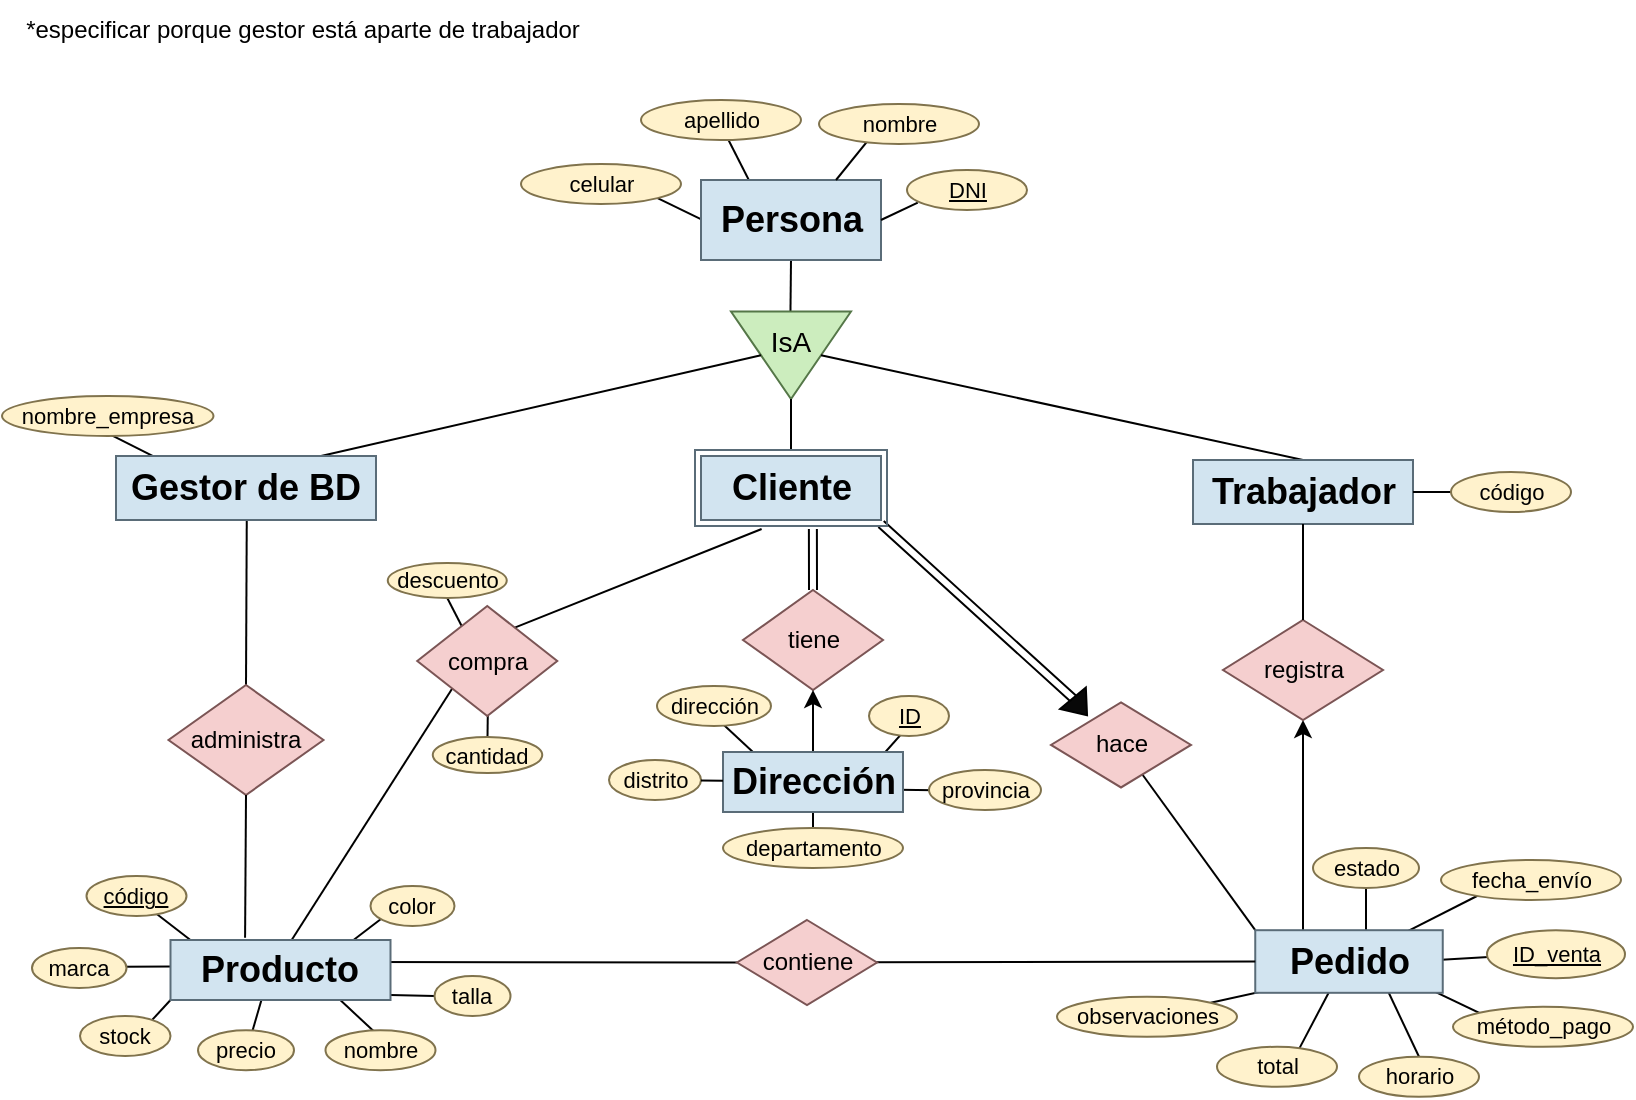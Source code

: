 <mxfile version="24.7.17">
  <diagram id="R2lEEEUBdFMjLlhIrx00" name="Page-1">
    <mxGraphModel dx="1120" dy="931" grid="0" gridSize="10" guides="1" tooltips="1" connect="1" arrows="1" fold="1" page="1" pageScale="1" pageWidth="850" pageHeight="1100" math="0" shadow="0" extFonts="Permanent Marker^https://fonts.googleapis.com/css?family=Permanent+Marker">
      <root>
        <mxCell id="0" />
        <mxCell id="1" parent="0" />
        <mxCell id="55ezojVvOQlJSLOhFWwa-83" value="" style="endArrow=classic;html=1;rounded=0;entryX=0.5;entryY=1;entryDx=0;entryDy=0;" edge="1" parent="1" target="ELXSJOn3E0flHP4w-PMO-49">
          <mxGeometry width="50" height="50" relative="1" as="geometry">
            <mxPoint x="678.5" y="575" as="sourcePoint" />
            <mxPoint x="527.5" y="480" as="targetPoint" />
          </mxGeometry>
        </mxCell>
        <mxCell id="ELXSJOn3E0flHP4w-PMO-66" value="" style="endArrow=none;html=1;rounded=0;entryX=0.482;entryY=0.883;entryDx=0;entryDy=0;exitX=0.173;exitY=0.063;exitDx=0;exitDy=0;entryPerimeter=0;exitPerimeter=0;" parent="1" source="ELXSJOn3E0flHP4w-PMO-39" target="ELXSJOn3E0flHP4w-PMO-65" edge="1">
          <mxGeometry width="50" height="50" relative="1" as="geometry">
            <mxPoint x="35" y="363" as="sourcePoint" />
            <mxPoint x="-120" y="226" as="targetPoint" />
          </mxGeometry>
        </mxCell>
        <mxCell id="ELXSJOn3E0flHP4w-PMO-46" value="" style="endArrow=none;html=1;rounded=0;exitX=0.5;exitY=0;exitDx=0;exitDy=0;entryX=0.503;entryY=0.927;entryDx=0;entryDy=0;entryPerimeter=0;" parent="1" source="ELXSJOn3E0flHP4w-PMO-47" target="ELXSJOn3E0flHP4w-PMO-39" edge="1">
          <mxGeometry width="50" height="50" relative="1" as="geometry">
            <mxPoint x="255" y="473" as="sourcePoint" />
            <mxPoint x="250" y="403" as="targetPoint" />
          </mxGeometry>
        </mxCell>
        <mxCell id="55ezojVvOQlJSLOhFWwa-85" value="" style="endArrow=none;html=1;rounded=0;exitX=0.395;exitY=0.978;exitDx=0;exitDy=0;entryX=0.669;entryY=0.14;entryDx=0;entryDy=0;exitPerimeter=0;entryPerimeter=0;" edge="1" parent="1" source="ELXSJOn3E0flHP4w-PMO-58" target="55ezojVvOQlJSLOhFWwa-84">
          <mxGeometry width="50" height="50" relative="1" as="geometry">
            <mxPoint x="730.5" y="615.4" as="sourcePoint" />
            <mxPoint x="735.5" y="637.4" as="targetPoint" />
          </mxGeometry>
        </mxCell>
        <mxCell id="55ezojVvOQlJSLOhFWwa-69" value="" style="endArrow=none;html=1;rounded=0;exitX=0.439;exitY=0.027;exitDx=0;exitDy=0;entryX=0.745;entryY=0.91;entryDx=0;entryDy=0;entryPerimeter=0;exitPerimeter=0;" edge="1" parent="1" source="55ezojVvOQlJSLOhFWwa-61" target="ELXSJOn3E0flHP4w-PMO-53">
          <mxGeometry width="50" height="50" relative="1" as="geometry">
            <mxPoint x="146.25" y="641" as="sourcePoint" />
            <mxPoint x="150.25" y="620" as="targetPoint" />
          </mxGeometry>
        </mxCell>
        <mxCell id="55ezojVvOQlJSLOhFWwa-68" value="" style="endArrow=none;html=1;rounded=0;exitX=0.551;exitY=0.15;exitDx=0;exitDy=0;entryX=0.414;entryY=0.993;entryDx=0;entryDy=0;entryPerimeter=0;exitPerimeter=0;" edge="1" parent="1" source="55ezojVvOQlJSLOhFWwa-62" target="ELXSJOn3E0flHP4w-PMO-53">
          <mxGeometry width="50" height="50" relative="1" as="geometry">
            <mxPoint x="107.25" y="632" as="sourcePoint" />
            <mxPoint x="125.25" y="616" as="targetPoint" />
          </mxGeometry>
        </mxCell>
        <mxCell id="55ezojVvOQlJSLOhFWwa-70" value="" style="endArrow=none;html=1;rounded=0;exitX=0;exitY=0.5;exitDx=0;exitDy=0;entryX=0.898;entryY=0.908;entryDx=0;entryDy=0;entryPerimeter=0;" edge="1" parent="1" source="55ezojVvOQlJSLOhFWwa-60" target="ELXSJOn3E0flHP4w-PMO-53">
          <mxGeometry width="50" height="50" relative="1" as="geometry">
            <mxPoint x="206.25" y="645" as="sourcePoint" />
            <mxPoint x="190.25" y="619" as="targetPoint" />
          </mxGeometry>
        </mxCell>
        <mxCell id="55ezojVvOQlJSLOhFWwa-67" value="" style="endArrow=none;html=1;rounded=0;exitX=0.772;exitY=0.161;exitDx=0;exitDy=0;entryX=0;entryY=1;entryDx=0;entryDy=0;exitPerimeter=0;" edge="1" parent="1" source="55ezojVvOQlJSLOhFWwa-63" target="ELXSJOn3E0flHP4w-PMO-53">
          <mxGeometry width="50" height="50" relative="1" as="geometry">
            <mxPoint x="98.25" y="601" as="sourcePoint" />
            <mxPoint x="123.25" y="603" as="targetPoint" />
          </mxGeometry>
        </mxCell>
        <mxCell id="55ezojVvOQlJSLOhFWwa-66" value="" style="endArrow=none;html=1;rounded=0;exitX=0.953;exitY=0.471;exitDx=0;exitDy=0;entryX=0.008;entryY=0.44;entryDx=0;entryDy=0;exitPerimeter=0;entryPerimeter=0;" edge="1" parent="1" source="55ezojVvOQlJSLOhFWwa-64" target="ELXSJOn3E0flHP4w-PMO-53">
          <mxGeometry width="50" height="50" relative="1" as="geometry">
            <mxPoint x="120.25" y="577" as="sourcePoint" />
            <mxPoint x="132.25" y="590" as="targetPoint" />
          </mxGeometry>
        </mxCell>
        <mxCell id="55ezojVvOQlJSLOhFWwa-65" value="" style="endArrow=none;html=1;rounded=0;exitX=0.683;exitY=0.912;exitDx=0;exitDy=0;entryX=0.095;entryY=0.012;entryDx=0;entryDy=0;exitPerimeter=0;entryPerimeter=0;" edge="1" parent="1" source="55ezojVvOQlJSLOhFWwa-58" target="ELXSJOn3E0flHP4w-PMO-53">
          <mxGeometry width="50" height="50" relative="1" as="geometry">
            <mxPoint x="223.25" y="492" as="sourcePoint" />
            <mxPoint x="250.25" y="492" as="targetPoint" />
          </mxGeometry>
        </mxCell>
        <mxCell id="55ezojVvOQlJSLOhFWwa-71" value="" style="endArrow=none;html=1;rounded=0;exitX=0.171;exitY=0.751;exitDx=0;exitDy=0;entryX=0.826;entryY=0.016;entryDx=0;entryDy=0;exitPerimeter=0;entryPerimeter=0;" edge="1" parent="1" source="55ezojVvOQlJSLOhFWwa-59" target="ELXSJOn3E0flHP4w-PMO-53">
          <mxGeometry width="50" height="50" relative="1" as="geometry">
            <mxPoint x="248.25" y="630" as="sourcePoint" />
            <mxPoint x="221.25" y="617" as="targetPoint" />
          </mxGeometry>
        </mxCell>
        <mxCell id="55ezojVvOQlJSLOhFWwa-22" value="" style="endArrow=none;html=1;rounded=0;entryX=0;entryY=0.5;entryDx=0;entryDy=0;exitX=0.909;exitY=0.367;exitDx=0;exitDy=0;exitPerimeter=0;" edge="1" parent="1" source="ELXSJOn3E0flHP4w-PMO-53" target="55ezojVvOQlJSLOhFWwa-21">
          <mxGeometry width="50" height="50" relative="1" as="geometry">
            <mxPoint x="257.5" y="632" as="sourcePoint" />
            <mxPoint x="380.5" y="634" as="targetPoint" />
          </mxGeometry>
        </mxCell>
        <mxCell id="55ezojVvOQlJSLOhFWwa-9" value="" style="endArrow=none;html=1;rounded=0;exitX=0.777;exitY=0.071;exitDx=0;exitDy=0;entryX=0.222;entryY=0.85;entryDx=0;entryDy=0;entryPerimeter=0;exitPerimeter=0;" edge="1" parent="1" source="ELXSJOn3E0flHP4w-PMO-58" target="55ezojVvOQlJSLOhFWwa-57">
          <mxGeometry width="50" height="50" relative="1" as="geometry">
            <mxPoint x="781.5" y="634.0" as="sourcePoint" />
            <mxPoint x="765.52" y="546.52" as="targetPoint" />
          </mxGeometry>
        </mxCell>
        <mxCell id="55ezojVvOQlJSLOhFWwa-19" value="" style="endArrow=none;html=1;rounded=0;exitX=0.971;exitY=0.476;exitDx=0;exitDy=0;exitPerimeter=0;entryX=0.043;entryY=0.552;entryDx=0;entryDy=0;entryPerimeter=0;" edge="1" parent="1" source="ELXSJOn3E0flHP4w-PMO-58" target="55ezojVvOQlJSLOhFWwa-18">
          <mxGeometry width="50" height="50" relative="1" as="geometry">
            <mxPoint x="744.5" y="642.0" as="sourcePoint" />
            <mxPoint x="771.5" y="654.0" as="targetPoint" />
          </mxGeometry>
        </mxCell>
        <mxCell id="55ezojVvOQlJSLOhFWwa-15" value="" style="endArrow=none;html=1;rounded=0;entryX=0;entryY=0;entryDx=0;entryDy=0;" edge="1" parent="1" source="ELXSJOn3E0flHP4w-PMO-50" target="ELXSJOn3E0flHP4w-PMO-58">
          <mxGeometry width="50" height="50" relative="1" as="geometry">
            <mxPoint x="737.5" y="483" as="sourcePoint" />
            <mxPoint x="667.5" y="610" as="targetPoint" />
          </mxGeometry>
        </mxCell>
        <mxCell id="55ezojVvOQlJSLOhFWwa-12" value="" style="endArrow=none;html=1;rounded=0;exitX=0.907;exitY=0.91;exitDx=0;exitDy=0;entryX=0.196;entryY=0.26;entryDx=0;entryDy=0;entryPerimeter=0;exitPerimeter=0;" edge="1" parent="1" source="ELXSJOn3E0flHP4w-PMO-58" target="55ezojVvOQlJSLOhFWwa-11">
          <mxGeometry width="50" height="50" relative="1" as="geometry">
            <mxPoint x="743.5" y="634.0" as="sourcePoint" />
            <mxPoint x="765.5" y="647.0" as="targetPoint" />
          </mxGeometry>
        </mxCell>
        <mxCell id="55ezojVvOQlJSLOhFWwa-48" value="" style="endArrow=none;html=1;rounded=0;entryX=0.101;entryY=0.936;entryDx=0;entryDy=0;exitX=1;exitY=0;exitDx=0;exitDy=0;entryPerimeter=0;" edge="1" parent="1" source="55ezojVvOQlJSLOhFWwa-45" target="ELXSJOn3E0flHP4w-PMO-58">
          <mxGeometry width="50" height="50" relative="1" as="geometry">
            <mxPoint x="721.5" y="642.0" as="sourcePoint" />
            <mxPoint x="661.5" y="604.0" as="targetPoint" />
          </mxGeometry>
        </mxCell>
        <mxCell id="55ezojVvOQlJSLOhFWwa-47" value="" style="endArrow=none;html=1;rounded=0;exitX=0.707;exitY=0.967;exitDx=0;exitDy=0;entryX=0.5;entryY=0;entryDx=0;entryDy=0;exitPerimeter=0;" edge="1" parent="1" source="ELXSJOn3E0flHP4w-PMO-58" target="55ezojVvOQlJSLOhFWwa-56">
          <mxGeometry width="50" height="50" relative="1" as="geometry">
            <mxPoint x="674.5" y="610.0" as="sourcePoint" />
            <mxPoint x="716.21" y="626.04" as="targetPoint" />
          </mxGeometry>
        </mxCell>
        <mxCell id="55ezojVvOQlJSLOhFWwa-17" value="" style="endArrow=none;html=1;rounded=0;exitX=0.5;exitY=0;exitDx=0;exitDy=0;entryX=0.5;entryY=1;entryDx=0;entryDy=0;" edge="1" parent="1" target="55ezojVvOQlJSLOhFWwa-16">
          <mxGeometry width="50" height="50" relative="1" as="geometry">
            <mxPoint x="710" y="575.098" as="sourcePoint" />
            <mxPoint x="705" y="554.0" as="targetPoint" />
          </mxGeometry>
        </mxCell>
        <mxCell id="55ezojVvOQlJSLOhFWwa-43" value="" style="endArrow=none;html=1;rounded=0;exitX=0.211;exitY=0.126;exitDx=0;exitDy=0;exitPerimeter=0;entryX=0.575;entryY=0.943;entryDx=0;entryDy=0;entryPerimeter=0;" edge="1" parent="1" source="ELXSJOn3E0flHP4w-PMO-56" target="55ezojVvOQlJSLOhFWwa-36">
          <mxGeometry width="50" height="50" relative="1" as="geometry">
            <mxPoint x="398.5" y="532" as="sourcePoint" />
            <mxPoint x="362.5" y="539" as="targetPoint" />
          </mxGeometry>
        </mxCell>
        <mxCell id="55ezojVvOQlJSLOhFWwa-39" value="" style="endArrow=none;html=1;rounded=0;entryX=0.5;entryY=0;entryDx=0;entryDy=0;exitX=0.5;exitY=1;exitDx=0;exitDy=0;" edge="1" parent="1" source="ELXSJOn3E0flHP4w-PMO-56" target="55ezojVvOQlJSLOhFWwa-33">
          <mxGeometry width="50" height="50" relative="1" as="geometry">
            <mxPoint x="485.5" y="529" as="sourcePoint" />
            <mxPoint x="517.5" y="529" as="targetPoint" />
          </mxGeometry>
        </mxCell>
        <mxCell id="55ezojVvOQlJSLOhFWwa-38" value="" style="endArrow=none;html=1;rounded=0;entryX=0.448;entryY=0.852;entryDx=0;entryDy=0;exitX=0.881;exitY=0.071;exitDx=0;exitDy=0;exitPerimeter=0;entryPerimeter=0;" edge="1" parent="1" source="ELXSJOn3E0flHP4w-PMO-56" target="55ezojVvOQlJSLOhFWwa-31">
          <mxGeometry width="50" height="50" relative="1" as="geometry">
            <mxPoint x="485.5" y="529" as="sourcePoint" />
            <mxPoint x="517.5" y="536" as="targetPoint" />
          </mxGeometry>
        </mxCell>
        <mxCell id="55ezojVvOQlJSLOhFWwa-37" value="" style="endArrow=none;html=1;rounded=0;entryX=0.057;entryY=0.505;entryDx=0;entryDy=0;exitX=0.975;exitY=0.63;exitDx=0;exitDy=0;exitPerimeter=0;entryPerimeter=0;" edge="1" parent="1" source="ELXSJOn3E0flHP4w-PMO-56" target="55ezojVvOQlJSLOhFWwa-34">
          <mxGeometry width="50" height="50" relative="1" as="geometry">
            <mxPoint x="616.5" y="490" as="sourcePoint" />
            <mxPoint x="705.5" y="617" as="targetPoint" />
          </mxGeometry>
        </mxCell>
        <mxCell id="55ezojVvOQlJSLOhFWwa-2" value="" style="endArrow=none;html=1;rounded=0;exitX=0.5;exitY=0;exitDx=0;exitDy=0;entryX=0.504;entryY=0.962;entryDx=0;entryDy=0;entryPerimeter=0;" edge="1" parent="1" source="55ezojVvOQlJSLOhFWwa-1" target="ELXSJOn3E0flHP4w-PMO-48">
          <mxGeometry width="50" height="50" relative="1" as="geometry">
            <mxPoint x="327.63" y="421.5" as="sourcePoint" />
            <mxPoint x="347.63" y="441.5" as="targetPoint" />
          </mxGeometry>
        </mxCell>
        <mxCell id="ELXSJOn3E0flHP4w-PMO-84" value="" style="endArrow=none;html=1;rounded=0;exitX=0.333;exitY=0.22;exitDx=0;exitDy=0;entryX=0.5;entryY=1;entryDx=0;entryDy=0;exitPerimeter=0;" parent="1" source="ELXSJOn3E0flHP4w-PMO-48" target="ELXSJOn3E0flHP4w-PMO-82" edge="1">
          <mxGeometry width="50" height="50" relative="1" as="geometry">
            <mxPoint x="334.63" y="361.5" as="sourcePoint" />
            <mxPoint x="311.63" y="350.5" as="targetPoint" />
          </mxGeometry>
        </mxCell>
        <mxCell id="ELXSJOn3E0flHP4w-PMO-70" value="" style="shape=link;html=1;rounded=0;exitX=0.614;exitY=1.04;exitDx=0;exitDy=0;entryX=0.5;entryY=0;entryDx=0;entryDy=0;exitPerimeter=0;" parent="1" source="ELXSJOn3E0flHP4w-PMO-45" target="ELXSJOn3E0flHP4w-PMO-52" edge="1">
          <mxGeometry width="100" relative="1" as="geometry">
            <mxPoint x="407.5" y="520" as="sourcePoint" />
            <mxPoint x="507.5" y="520" as="targetPoint" />
          </mxGeometry>
        </mxCell>
        <mxCell id="ELXSJOn3E0flHP4w-PMO-69" value="" style="endArrow=none;html=1;rounded=0;exitX=0.683;exitY=0.203;exitDx=0;exitDy=0;entryX=0.347;entryY=1.04;entryDx=0;entryDy=0;exitPerimeter=0;entryPerimeter=0;" parent="1" source="ELXSJOn3E0flHP4w-PMO-48" target="ELXSJOn3E0flHP4w-PMO-45" edge="1">
          <mxGeometry width="50" height="50" relative="1" as="geometry">
            <mxPoint x="347.5" y="479" as="sourcePoint" />
            <mxPoint x="451.5" y="420" as="targetPoint" />
          </mxGeometry>
        </mxCell>
        <mxCell id="ELXSJOn3E0flHP4w-PMO-68" value="" style="endArrow=none;html=1;rounded=0;exitX=0.545;exitY=0.033;exitDx=0;exitDy=0;entryX=0;entryY=1;entryDx=0;entryDy=0;exitPerimeter=0;" parent="1" source="ELXSJOn3E0flHP4w-PMO-53" target="ELXSJOn3E0flHP4w-PMO-48" edge="1">
          <mxGeometry width="50" height="50" relative="1" as="geometry">
            <mxPoint x="427.5" y="560" as="sourcePoint" />
            <mxPoint x="477.5" y="510" as="targetPoint" />
          </mxGeometry>
        </mxCell>
        <mxCell id="ELXSJOn3E0flHP4w-PMO-22" value="" style="endArrow=none;html=1;rounded=0;exitX=0.057;exitY=0.505;exitDx=0;exitDy=0;exitPerimeter=0;entryX=0.5;entryY=1;entryDx=0;entryDy=0;" parent="1" source="ELXSJOn3E0flHP4w-PMO-31" target="ELXSJOn3E0flHP4w-PMO-2" edge="1">
          <mxGeometry width="50" height="50" relative="1" as="geometry">
            <mxPoint x="422.5" y="264" as="sourcePoint" />
            <mxPoint x="422.5" y="237" as="targetPoint" />
          </mxGeometry>
        </mxCell>
        <mxCell id="ELXSJOn3E0flHP4w-PMO-15" value="" style="endArrow=none;html=1;rounded=0;exitX=0.019;exitY=0.512;exitDx=0;exitDy=0;exitPerimeter=0;entryX=1;entryY=1;entryDx=0;entryDy=0;" parent="1" source="ELXSJOn3E0flHP4w-PMO-2" target="ELXSJOn3E0flHP4w-PMO-12" edge="1">
          <mxGeometry width="50" height="50" relative="1" as="geometry">
            <mxPoint x="377.5" y="217" as="sourcePoint" />
            <mxPoint x="347.5" y="205" as="targetPoint" />
          </mxGeometry>
        </mxCell>
        <mxCell id="ELXSJOn3E0flHP4w-PMO-14" value="" style="endArrow=none;html=1;rounded=0;entryX=0.538;entryY=0.932;entryDx=0;entryDy=0;entryPerimeter=0;exitX=0.27;exitY=0.018;exitDx=0;exitDy=0;exitPerimeter=0;" parent="1" source="ELXSJOn3E0flHP4w-PMO-2" target="ELXSJOn3E0flHP4w-PMO-11" edge="1">
          <mxGeometry width="50" height="50" relative="1" as="geometry">
            <mxPoint x="395.5" y="202" as="sourcePoint" />
            <mxPoint x="385.5" y="172" as="targetPoint" />
          </mxGeometry>
        </mxCell>
        <mxCell id="ELXSJOn3E0flHP4w-PMO-2" value="&lt;font style=&quot;font-size: 18px;&quot;&gt;&lt;b&gt;Persona&lt;/b&gt;&lt;/font&gt;" style="rounded=0;whiteSpace=wrap;html=1;fillColor=#d2e4f0;strokeColor=#5a6c78;shadow=0;" parent="1" vertex="1">
          <mxGeometry x="377.5" y="200" width="90" height="40" as="geometry" />
        </mxCell>
        <mxCell id="ELXSJOn3E0flHP4w-PMO-8" value="" style="endArrow=none;html=1;rounded=0;exitX=1;exitY=0.5;exitDx=0;exitDy=0;entryX=0.09;entryY=0.814;entryDx=0;entryDy=0;entryPerimeter=0;" parent="1" source="ELXSJOn3E0flHP4w-PMO-2" target="ELXSJOn3E0flHP4w-PMO-9" edge="1">
          <mxGeometry width="50" height="50" relative="1" as="geometry">
            <mxPoint x="467.5" y="216" as="sourcePoint" />
            <mxPoint x="497.5" y="206" as="targetPoint" />
          </mxGeometry>
        </mxCell>
        <mxCell id="ELXSJOn3E0flHP4w-PMO-9" value="&lt;u&gt;&lt;font style=&quot;font-size: 11px;&quot;&gt;DNI&lt;/font&gt;&lt;/u&gt;" style="ellipse;whiteSpace=wrap;html=1;fillColor=#FFF2CC;strokeColor=#80734D;" parent="1" vertex="1">
          <mxGeometry x="480.5" y="195" width="60" height="20" as="geometry" />
        </mxCell>
        <mxCell id="ELXSJOn3E0flHP4w-PMO-12" value="&lt;font style=&quot;font-size: 11px;&quot;&gt;celular&lt;/font&gt;" style="ellipse;whiteSpace=wrap;html=1;fillColor=#fff2cc;strokeColor=#80734d;" parent="1" vertex="1">
          <mxGeometry x="287.5" y="192" width="80" height="20" as="geometry" />
        </mxCell>
        <mxCell id="ELXSJOn3E0flHP4w-PMO-13" value="" style="endArrow=none;html=1;rounded=0;exitX=0.75;exitY=0;exitDx=0;exitDy=0;entryX=0.299;entryY=0.947;entryDx=0;entryDy=0;entryPerimeter=0;" parent="1" source="ELXSJOn3E0flHP4w-PMO-2" target="ELXSJOn3E0flHP4w-PMO-10" edge="1">
          <mxGeometry width="50" height="50" relative="1" as="geometry">
            <mxPoint x="447.5" y="200" as="sourcePoint" />
            <mxPoint x="467.5" y="170" as="targetPoint" />
          </mxGeometry>
        </mxCell>
        <mxCell id="ELXSJOn3E0flHP4w-PMO-10" value="&lt;font style=&quot;font-size: 11px;&quot;&gt;nombre&lt;/font&gt;" style="ellipse;whiteSpace=wrap;html=1;fillColor=#FFF2CC;strokeColor=#80734D;" parent="1" vertex="1">
          <mxGeometry x="436.5" y="162" width="80" height="20" as="geometry" />
        </mxCell>
        <mxCell id="ELXSJOn3E0flHP4w-PMO-11" value="&lt;font style=&quot;font-size: 11px;&quot;&gt;apellido&lt;/font&gt;" style="ellipse;whiteSpace=wrap;html=1;fillColor=#FFF2CC;strokeColor=#80734D;" parent="1" vertex="1">
          <mxGeometry x="347.5" y="160" width="80" height="20" as="geometry" />
        </mxCell>
        <mxCell id="ELXSJOn3E0flHP4w-PMO-31" value="" style="triangle;whiteSpace=wrap;html=1;rotation=90;fillColor=#ccedbe;strokeColor=#557748;" parent="1" vertex="1">
          <mxGeometry x="400.63" y="257.63" width="43.75" height="60" as="geometry" />
        </mxCell>
        <mxCell id="ELXSJOn3E0flHP4w-PMO-32" value="&lt;font style=&quot;font-size: 14px;&quot;&gt;IsA&lt;/font&gt;" style="text;html=1;align=center;verticalAlign=middle;resizable=0;points=[];autosize=1;strokeColor=none;fillColor=none;" parent="1" vertex="1">
          <mxGeometry x="401.5" y="266" width="40" height="30" as="geometry" />
        </mxCell>
        <mxCell id="ELXSJOn3E0flHP4w-PMO-34" value="" style="endArrow=none;html=1;rounded=0;entryX=0.5;entryY=0;entryDx=0;entryDy=0;exitX=0.5;exitY=0;exitDx=0;exitDy=0;" parent="1" source="ELXSJOn3E0flHP4w-PMO-41" target="ELXSJOn3E0flHP4w-PMO-31" edge="1">
          <mxGeometry width="50" height="50" relative="1" as="geometry">
            <mxPoint x="587.5" y="360" as="sourcePoint" />
            <mxPoint x="436.5" y="290" as="targetPoint" />
          </mxGeometry>
        </mxCell>
        <mxCell id="ELXSJOn3E0flHP4w-PMO-35" value="" style="endArrow=none;html=1;rounded=0;entryX=0.5;entryY=1;entryDx=0;entryDy=0;exitX=0.654;exitY=0.125;exitDx=0;exitDy=0;exitPerimeter=0;" parent="1" source="ELXSJOn3E0flHP4w-PMO-39" target="ELXSJOn3E0flHP4w-PMO-31" edge="1">
          <mxGeometry width="50" height="50" relative="1" as="geometry">
            <mxPoint x="253.75" y="360" as="sourcePoint" />
            <mxPoint x="403.75" y="290" as="targetPoint" />
          </mxGeometry>
        </mxCell>
        <mxCell id="ELXSJOn3E0flHP4w-PMO-38" value="" style="endArrow=none;html=1;rounded=0;entryX=1;entryY=0.5;entryDx=0;entryDy=0;exitX=0.5;exitY=0;exitDx=0;exitDy=0;" parent="1" source="ELXSJOn3E0flHP4w-PMO-45" target="ELXSJOn3E0flHP4w-PMO-31" edge="1">
          <mxGeometry width="50" height="50" relative="1" as="geometry">
            <mxPoint x="427.5" y="350" as="sourcePoint" />
            <mxPoint x="387.25" y="310" as="targetPoint" />
          </mxGeometry>
        </mxCell>
        <mxCell id="ELXSJOn3E0flHP4w-PMO-39" value="&lt;font style=&quot;font-size: 18px;&quot;&gt;&lt;b&gt;Gestor de BD&lt;/b&gt;&lt;/font&gt;" style="rounded=0;whiteSpace=wrap;html=1;fillColor=#d2e4f0;strokeColor=#5a6c78;shadow=0;" parent="1" vertex="1">
          <mxGeometry x="85" y="338" width="130" height="32" as="geometry" />
        </mxCell>
        <mxCell id="ELXSJOn3E0flHP4w-PMO-41" value="&lt;span style=&quot;font-size: 18px;&quot;&gt;&lt;b&gt;Trabajador&lt;/b&gt;&lt;/span&gt;" style="rounded=0;whiteSpace=wrap;html=1;fillColor=#d2e4f0;strokeColor=#5a6c78;shadow=0;" parent="1" vertex="1">
          <mxGeometry x="623.5" y="340" width="110" height="32" as="geometry" />
        </mxCell>
        <mxCell id="ELXSJOn3E0flHP4w-PMO-47" value="administra" style="rhombus;whiteSpace=wrap;html=1;fillColor=#F5CFCF;strokeColor=#7B5555;" parent="1" vertex="1">
          <mxGeometry x="111.25" y="452.5" width="77.5" height="55" as="geometry" />
        </mxCell>
        <mxCell id="ELXSJOn3E0flHP4w-PMO-48" value="compra" style="rhombus;whiteSpace=wrap;html=1;fillColor=#F5CFCF;strokeColor=#7B5555;" parent="1" vertex="1">
          <mxGeometry x="235.63" y="413" width="70" height="55" as="geometry" />
        </mxCell>
        <mxCell id="ELXSJOn3E0flHP4w-PMO-49" value="registra" style="rhombus;whiteSpace=wrap;html=1;fillColor=#F5CFCF;strokeColor=#7B5555;" parent="1" vertex="1">
          <mxGeometry x="638.5" y="420" width="80" height="50" as="geometry" />
        </mxCell>
        <mxCell id="ELXSJOn3E0flHP4w-PMO-52" value="tiene" style="rhombus;whiteSpace=wrap;html=1;fillColor=#F5CFCF;strokeColor=#7B5555;" parent="1" vertex="1">
          <mxGeometry x="398.5" y="405" width="70" height="50" as="geometry" />
        </mxCell>
        <mxCell id="ELXSJOn3E0flHP4w-PMO-53" value="&lt;font style=&quot;font-size: 18px;&quot;&gt;&lt;b&gt;Producto&lt;/b&gt;&lt;/font&gt;" style="rounded=0;whiteSpace=wrap;html=1;fillColor=#d2e4f0;strokeColor=#5a6c78;shadow=0;" parent="1" vertex="1">
          <mxGeometry x="112.25" y="580" width="110" height="30" as="geometry" />
        </mxCell>
        <mxCell id="55ezojVvOQlJSLOhFWwa-24" style="edgeStyle=orthogonalEdgeStyle;rounded=0;orthogonalLoop=1;jettySize=auto;html=1;entryX=0.5;entryY=1;entryDx=0;entryDy=0;" edge="1" parent="1" source="ELXSJOn3E0flHP4w-PMO-56" target="ELXSJOn3E0flHP4w-PMO-52">
          <mxGeometry relative="1" as="geometry" />
        </mxCell>
        <mxCell id="ELXSJOn3E0flHP4w-PMO-56" value="&lt;font style=&quot;font-size: 18px;&quot;&gt;&lt;b&gt;Dirección&lt;/b&gt;&lt;/font&gt;" style="rounded=0;whiteSpace=wrap;html=1;fillColor=#d2e4f0;strokeColor=#5a6c78;shadow=0;" parent="1" vertex="1">
          <mxGeometry x="388.5" y="486" width="90" height="30" as="geometry" />
        </mxCell>
        <mxCell id="ELXSJOn3E0flHP4w-PMO-62" value="" style="endArrow=none;html=1;rounded=0;exitX=1;exitY=0.5;exitDx=0;exitDy=0;" parent="1" source="ELXSJOn3E0flHP4w-PMO-41" target="55ezojVvOQlJSLOhFWwa-6" edge="1">
          <mxGeometry width="50" height="50" relative="1" as="geometry">
            <mxPoint x="560.5" y="232" as="sourcePoint" />
            <mxPoint x="759.039" y="348.987" as="targetPoint" />
          </mxGeometry>
        </mxCell>
        <mxCell id="ELXSJOn3E0flHP4w-PMO-65" value="&lt;font style=&quot;font-size: 11px;&quot;&gt;nombre_empresa&lt;/font&gt;" style="ellipse;whiteSpace=wrap;html=1;fillColor=#FFF2CC;strokeColor=#80734D;" parent="1" vertex="1">
          <mxGeometry x="28" y="308" width="105.75" height="20" as="geometry" />
        </mxCell>
        <mxCell id="ELXSJOn3E0flHP4w-PMO-67" value="" style="endArrow=none;html=1;rounded=0;entryX=0.5;entryY=1;entryDx=0;entryDy=0;exitX=0.339;exitY=-0.038;exitDx=0;exitDy=0;exitPerimeter=0;" parent="1" source="ELXSJOn3E0flHP4w-PMO-53" target="ELXSJOn3E0flHP4w-PMO-47" edge="1">
          <mxGeometry width="50" height="50" relative="1" as="geometry">
            <mxPoint x="107.5" y="570" as="sourcePoint" />
            <mxPoint x="121.5" y="510" as="targetPoint" />
          </mxGeometry>
        </mxCell>
        <mxCell id="ELXSJOn3E0flHP4w-PMO-72" value="" style="shape=link;html=1;rounded=0;exitX=0.969;exitY=0.974;exitDx=0;exitDy=0;entryX=0;entryY=0.5;entryDx=0;entryDy=0;exitPerimeter=0;" parent="1" source="ELXSJOn3E0flHP4w-PMO-45" target="55ezojVvOQlJSLOhFWwa-75" edge="1">
          <mxGeometry width="100" relative="1" as="geometry">
            <mxPoint x="456.5" y="391" as="sourcePoint" />
            <mxPoint x="576" y="472.0" as="targetPoint" />
          </mxGeometry>
        </mxCell>
        <mxCell id="ELXSJOn3E0flHP4w-PMO-74" value="" style="group" parent="1" vertex="1" connectable="0">
          <mxGeometry x="651.5" y="572.75" width="100" height="36" as="geometry" />
        </mxCell>
        <mxCell id="ELXSJOn3E0flHP4w-PMO-58" value="&lt;span style=&quot;font-size: 18px;&quot;&gt;&lt;b&gt;Pedido&lt;/b&gt;&lt;/span&gt;" style="rounded=0;whiteSpace=wrap;html=1;fillColor=#d2e4f0;strokeColor=#5a6c78;shadow=0;" parent="ELXSJOn3E0flHP4w-PMO-74" vertex="1">
          <mxGeometry x="3.125" y="2.348" width="93.75" height="31.304" as="geometry" />
        </mxCell>
        <mxCell id="ELXSJOn3E0flHP4w-PMO-76" value="" style="endArrow=none;html=1;rounded=0;entryX=0.5;entryY=1;entryDx=0;entryDy=0;" parent="1" source="ELXSJOn3E0flHP4w-PMO-49" target="ELXSJOn3E0flHP4w-PMO-41" edge="1">
          <mxGeometry width="50" height="50" relative="1" as="geometry">
            <mxPoint x="635.5" y="442" as="sourcePoint" />
            <mxPoint x="685.5" y="392" as="targetPoint" />
          </mxGeometry>
        </mxCell>
        <mxCell id="ELXSJOn3E0flHP4w-PMO-82" value="&lt;font style=&quot;font-size: 11px;&quot;&gt;descuento&lt;/font&gt;" style="ellipse;whiteSpace=wrap;html=1;fillColor=#FFF2CC;strokeColor=#80734D;" parent="1" vertex="1">
          <mxGeometry x="220.88" y="391.5" width="59.5" height="17.5" as="geometry" />
        </mxCell>
        <mxCell id="55ezojVvOQlJSLOhFWwa-1" value="&lt;font style=&quot;font-size: 11px;&quot;&gt;cantidad&lt;/font&gt;" style="ellipse;whiteSpace=wrap;html=1;fillColor=#FFF2CC;strokeColor=#80734D;" vertex="1" parent="1">
          <mxGeometry x="243.38" y="478.5" width="54.75" height="18" as="geometry" />
        </mxCell>
        <mxCell id="55ezojVvOQlJSLOhFWwa-6" value="&lt;font style=&quot;font-size: 11px;&quot;&gt;código&lt;/font&gt;" style="ellipse;whiteSpace=wrap;html=1;fillColor=#FFF2CC;strokeColor=#80734D;" vertex="1" parent="1">
          <mxGeometry x="752.5" y="346" width="60" height="20" as="geometry" />
        </mxCell>
        <mxCell id="55ezojVvOQlJSLOhFWwa-11" value="&lt;font style=&quot;font-size: 11px;&quot;&gt;método_pago&lt;/font&gt;" style="ellipse;whiteSpace=wrap;html=1;fillColor=#FFF2CC;strokeColor=#80734D;" vertex="1" parent="1">
          <mxGeometry x="753.5" y="613.4" width="90" height="20" as="geometry" />
        </mxCell>
        <mxCell id="55ezojVvOQlJSLOhFWwa-14" value="" style="group" vertex="1" connectable="0" parent="1">
          <mxGeometry x="374.5" y="335" width="96" height="38" as="geometry" />
        </mxCell>
        <mxCell id="ELXSJOn3E0flHP4w-PMO-45" value="" style="rounded=0;whiteSpace=wrap;html=1;strokeColor=#5A6C78;fillColor=none;" parent="55ezojVvOQlJSLOhFWwa-14" vertex="1">
          <mxGeometry width="96" height="38" as="geometry" />
        </mxCell>
        <mxCell id="ELXSJOn3E0flHP4w-PMO-40" value="&lt;font style=&quot;font-size: 18px;&quot;&gt;&lt;b&gt;Cliente&lt;/b&gt;&lt;/font&gt;" style="rounded=0;whiteSpace=wrap;html=1;fillColor=#d2e4f0;strokeColor=#5a6c78;shadow=0;" parent="55ezojVvOQlJSLOhFWwa-14" vertex="1">
          <mxGeometry x="3" y="3" width="90" height="32" as="geometry" />
        </mxCell>
        <mxCell id="ELXSJOn3E0flHP4w-PMO-50" value="&lt;font style=&quot;font-size: 12px;&quot;&gt;hace&lt;/font&gt;" style="rhombus;whiteSpace=wrap;html=1;fillColor=#F5CFCF;strokeColor=#7B5555;" parent="1" vertex="1">
          <mxGeometry x="552.5" y="461.23" width="70" height="42.5" as="geometry" />
        </mxCell>
        <mxCell id="55ezojVvOQlJSLOhFWwa-16" value="&lt;font style=&quot;font-size: 11px;&quot;&gt;estado&lt;/font&gt;" style="ellipse;whiteSpace=wrap;html=1;fillColor=#FFF2CC;strokeColor=#80734D;" vertex="1" parent="1">
          <mxGeometry x="683.5" y="534.0" width="53" height="20" as="geometry" />
        </mxCell>
        <mxCell id="55ezojVvOQlJSLOhFWwa-18" value="&lt;font style=&quot;font-size: 11px;&quot;&gt;ID_venta&lt;/font&gt;" style="ellipse;whiteSpace=wrap;html=1;fillColor=#FFF2CC;strokeColor=#80734D;fontStyle=4" vertex="1" parent="1">
          <mxGeometry x="770.5" y="575.1" width="69" height="24" as="geometry" />
        </mxCell>
        <mxCell id="55ezojVvOQlJSLOhFWwa-20" value="" style="endArrow=none;html=1;rounded=0;entryX=0;entryY=0.5;entryDx=0;entryDy=0;exitX=0.935;exitY=0.498;exitDx=0;exitDy=0;exitPerimeter=0;" edge="1" parent="1" source="55ezojVvOQlJSLOhFWwa-21" target="ELXSJOn3E0flHP4w-PMO-58">
          <mxGeometry width="50" height="50" relative="1" as="geometry">
            <mxPoint x="547.5" y="640" as="sourcePoint" />
            <mxPoint x="704.5" y="636" as="targetPoint" />
          </mxGeometry>
        </mxCell>
        <mxCell id="55ezojVvOQlJSLOhFWwa-21" value="&lt;font style=&quot;font-size: 12px;&quot;&gt;contiene&lt;/font&gt;" style="rhombus;whiteSpace=wrap;html=1;fillColor=#F5CFCF;strokeColor=#7B5555;" vertex="1" parent="1">
          <mxGeometry x="395.5" y="570" width="70" height="42.5" as="geometry" />
        </mxCell>
        <mxCell id="55ezojVvOQlJSLOhFWwa-23" value="*especificar porque gestor está aparte de trabajador" style="text;html=1;align=center;verticalAlign=middle;resizable=0;points=[];autosize=1;strokeColor=none;fillColor=none;" vertex="1" parent="1">
          <mxGeometry x="28" y="110" width="300" height="30" as="geometry" />
        </mxCell>
        <mxCell id="55ezojVvOQlJSLOhFWwa-31" value="&lt;font style=&quot;font-size: 11px;&quot;&gt;&lt;u&gt;ID&lt;/u&gt;&lt;/font&gt;" style="ellipse;whiteSpace=wrap;html=1;fillColor=#FFF2CC;strokeColor=#80734D;" vertex="1" parent="1">
          <mxGeometry x="461.5" y="458" width="40" height="20" as="geometry" />
        </mxCell>
        <mxCell id="55ezojVvOQlJSLOhFWwa-32" style="edgeStyle=orthogonalEdgeStyle;rounded=0;orthogonalLoop=1;jettySize=auto;html=1;exitX=0.5;exitY=1;exitDx=0;exitDy=0;" edge="1" source="55ezojVvOQlJSLOhFWwa-31" target="55ezojVvOQlJSLOhFWwa-31" parent="1">
          <mxGeometry relative="1" as="geometry" />
        </mxCell>
        <mxCell id="55ezojVvOQlJSLOhFWwa-33" value="&lt;font style=&quot;font-size: 11px;&quot;&gt;departamento&lt;/font&gt;" style="ellipse;whiteSpace=wrap;html=1;fillColor=#FFF2CC;strokeColor=#80734D;" vertex="1" parent="1">
          <mxGeometry x="388.5" y="524" width="90" height="20" as="geometry" />
        </mxCell>
        <mxCell id="55ezojVvOQlJSLOhFWwa-34" value="&lt;span style=&quot;font-size: 11px;&quot;&gt;provincia&lt;/span&gt;" style="ellipse;whiteSpace=wrap;html=1;fillColor=#FFF2CC;strokeColor=#80734D;" vertex="1" parent="1">
          <mxGeometry x="491.5" y="495" width="56" height="20" as="geometry" />
        </mxCell>
        <mxCell id="55ezojVvOQlJSLOhFWwa-35" value="&lt;font style=&quot;font-size: 11px;&quot;&gt;distrito&lt;/font&gt;" style="ellipse;whiteSpace=wrap;html=1;fillColor=#FFF2CC;strokeColor=#80734D;" vertex="1" parent="1">
          <mxGeometry x="331.5" y="490" width="46" height="20" as="geometry" />
        </mxCell>
        <mxCell id="55ezojVvOQlJSLOhFWwa-36" value="&lt;font style=&quot;font-size: 11px;&quot;&gt;dirección&lt;/font&gt;" style="ellipse;whiteSpace=wrap;html=1;fillColor=#FFF2CC;strokeColor=#80734D;" vertex="1" parent="1">
          <mxGeometry x="355.5" y="453" width="57" height="20" as="geometry" />
        </mxCell>
        <mxCell id="55ezojVvOQlJSLOhFWwa-40" value="" style="endArrow=none;html=1;rounded=0;" edge="1" parent="1" source="ELXSJOn3E0flHP4w-PMO-56" target="55ezojVvOQlJSLOhFWwa-35">
          <mxGeometry width="50" height="50" relative="1" as="geometry">
            <mxPoint x="466.5" y="539" as="sourcePoint" />
            <mxPoint x="465.5" y="556" as="targetPoint" />
          </mxGeometry>
        </mxCell>
        <mxCell id="55ezojVvOQlJSLOhFWwa-45" value="&lt;font style=&quot;font-size: 11px;&quot;&gt;observaciones&lt;/font&gt;" style="ellipse;whiteSpace=wrap;html=1;fillColor=#FFF2CC;strokeColor=#80734D;" vertex="1" parent="1">
          <mxGeometry x="555.5" y="608.4" width="90" height="20" as="geometry" />
        </mxCell>
        <mxCell id="55ezojVvOQlJSLOhFWwa-56" value="&lt;font style=&quot;font-size: 11px;&quot;&gt;horario&lt;/font&gt;" style="ellipse;whiteSpace=wrap;html=1;fillColor=#FFF2CC;strokeColor=#80734D;" vertex="1" parent="1">
          <mxGeometry x="706.5" y="638.4" width="60" height="20" as="geometry" />
        </mxCell>
        <mxCell id="55ezojVvOQlJSLOhFWwa-57" value="&lt;font style=&quot;font-size: 11px;&quot;&gt;fecha_envío&lt;/font&gt;" style="ellipse;whiteSpace=wrap;html=1;fillColor=#FFF2CC;strokeColor=#80734D;" vertex="1" parent="1">
          <mxGeometry x="747.5" y="540.0" width="90" height="20" as="geometry" />
        </mxCell>
        <mxCell id="55ezojVvOQlJSLOhFWwa-58" value="&lt;font style=&quot;font-size: 11px;&quot;&gt;&lt;u&gt;código&lt;/u&gt;&lt;/font&gt;" style="ellipse;whiteSpace=wrap;html=1;fillColor=#FFF2CC;strokeColor=#80734D;" vertex="1" parent="1">
          <mxGeometry x="70.25" y="548" width="50" height="20" as="geometry" />
        </mxCell>
        <mxCell id="55ezojVvOQlJSLOhFWwa-59" value="&lt;font style=&quot;font-size: 11px;&quot;&gt;color&lt;/font&gt;" style="ellipse;whiteSpace=wrap;html=1;fillColor=#FFF2CC;strokeColor=#80734D;" vertex="1" parent="1">
          <mxGeometry x="212.25" y="553" width="42" height="20" as="geometry" />
        </mxCell>
        <mxCell id="55ezojVvOQlJSLOhFWwa-60" value="&lt;font style=&quot;font-size: 11px;&quot;&gt;talla&lt;/font&gt;" style="ellipse;whiteSpace=wrap;html=1;fillColor=#FFF2CC;strokeColor=#80734D;" vertex="1" parent="1">
          <mxGeometry x="244.25" y="598" width="38" height="20" as="geometry" />
        </mxCell>
        <mxCell id="55ezojVvOQlJSLOhFWwa-61" value="&lt;font style=&quot;font-size: 11px;&quot;&gt;nombre&lt;/font&gt;" style="ellipse;whiteSpace=wrap;html=1;fillColor=#FFF2CC;strokeColor=#80734D;" vertex="1" parent="1">
          <mxGeometry x="189.75" y="625.1" width="55" height="20" as="geometry" />
        </mxCell>
        <mxCell id="55ezojVvOQlJSLOhFWwa-62" value="&lt;font style=&quot;font-size: 11px;&quot;&gt;precio&lt;/font&gt;" style="ellipse;whiteSpace=wrap;html=1;fillColor=#FFF2CC;strokeColor=#80734D;" vertex="1" parent="1">
          <mxGeometry x="126" y="625.1" width="48" height="20" as="geometry" />
        </mxCell>
        <mxCell id="55ezojVvOQlJSLOhFWwa-63" value="&lt;font style=&quot;font-size: 11px;&quot;&gt;stock&lt;/font&gt;" style="ellipse;whiteSpace=wrap;html=1;fillColor=#FFF2CC;strokeColor=#80734D;" vertex="1" parent="1">
          <mxGeometry x="67" y="618" width="45.25" height="20" as="geometry" />
        </mxCell>
        <mxCell id="55ezojVvOQlJSLOhFWwa-64" value="&lt;font style=&quot;font-size: 11px;&quot;&gt;marca&lt;/font&gt;" style="ellipse;whiteSpace=wrap;html=1;fillColor=#FFF2CC;strokeColor=#80734D;" vertex="1" parent="1">
          <mxGeometry x="43" y="584" width="47.25" height="20" as="geometry" />
        </mxCell>
        <mxCell id="55ezojVvOQlJSLOhFWwa-75" value="" style="triangle;whiteSpace=wrap;html=1;rotation=50.2;fillColor=#080808;" vertex="1" parent="1">
          <mxGeometry x="561.5" y="455" width="11" height="16.77" as="geometry" />
        </mxCell>
        <mxCell id="55ezojVvOQlJSLOhFWwa-84" value="&lt;span style=&quot;font-size: 11px;&quot;&gt;total&lt;/span&gt;" style="ellipse;whiteSpace=wrap;html=1;fillColor=#FFF2CC;strokeColor=#80734D;" vertex="1" parent="1">
          <mxGeometry x="635.5" y="633.4" width="60" height="20" as="geometry" />
        </mxCell>
      </root>
    </mxGraphModel>
  </diagram>
</mxfile>
